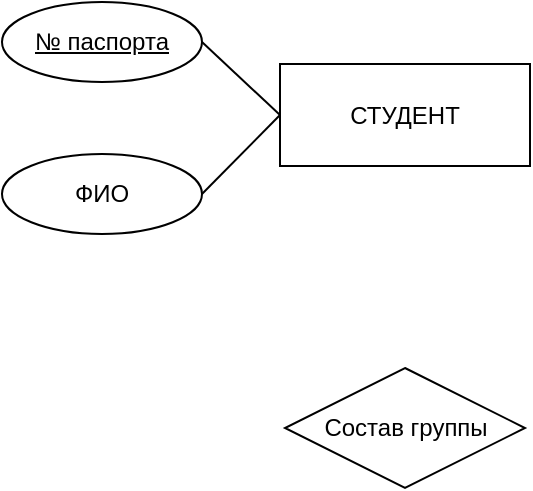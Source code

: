 <mxfile version="24.7.10">
  <diagram name="Страница — 1" id="MLDIPnaiBjjUheRe4c9H">
    <mxGraphModel dx="1450" dy="607" grid="0" gridSize="10" guides="1" tooltips="1" connect="1" arrows="1" fold="1" page="0" pageScale="1" pageWidth="827" pageHeight="1169" math="0" shadow="0">
      <root>
        <mxCell id="0" />
        <mxCell id="1" parent="0" />
        <mxCell id="41Lzo_p5BABHvCTO7Bc1-2" value="№ паспорта" style="ellipse;whiteSpace=wrap;html=1;align=center;fontStyle=4" vertex="1" parent="1">
          <mxGeometry x="-290" y="20" width="100" height="40" as="geometry" />
        </mxCell>
        <mxCell id="41Lzo_p5BABHvCTO7Bc1-4" value="ФИО" style="ellipse;whiteSpace=wrap;html=1;align=center;" vertex="1" parent="1">
          <mxGeometry x="-290" y="96" width="100" height="40" as="geometry" />
        </mxCell>
        <mxCell id="41Lzo_p5BABHvCTO7Bc1-6" value="СТУДЕНТ" style="whiteSpace=wrap;html=1;align=center;" vertex="1" parent="1">
          <mxGeometry x="-151" y="51" width="125" height="51" as="geometry" />
        </mxCell>
        <mxCell id="41Lzo_p5BABHvCTO7Bc1-8" value="" style="endArrow=none;html=1;rounded=0;fontSize=12;startSize=8;endSize=8;curved=1;exitX=1;exitY=0.5;exitDx=0;exitDy=0;entryX=0;entryY=0.5;entryDx=0;entryDy=0;" edge="1" parent="1" source="41Lzo_p5BABHvCTO7Bc1-2" target="41Lzo_p5BABHvCTO7Bc1-6">
          <mxGeometry relative="1" as="geometry">
            <mxPoint x="39" y="206" as="sourcePoint" />
            <mxPoint x="199" y="206" as="targetPoint" />
          </mxGeometry>
        </mxCell>
        <mxCell id="41Lzo_p5BABHvCTO7Bc1-9" value="" style="endArrow=none;html=1;rounded=0;fontSize=12;startSize=8;endSize=8;curved=1;exitX=1;exitY=0.5;exitDx=0;exitDy=0;entryX=0;entryY=0.5;entryDx=0;entryDy=0;" edge="1" parent="1" source="41Lzo_p5BABHvCTO7Bc1-4" target="41Lzo_p5BABHvCTO7Bc1-6">
          <mxGeometry relative="1" as="geometry">
            <mxPoint x="39" y="206" as="sourcePoint" />
            <mxPoint x="199" y="206" as="targetPoint" />
          </mxGeometry>
        </mxCell>
        <mxCell id="41Lzo_p5BABHvCTO7Bc1-10" value="Состав группы" style="shape=rhombus;perimeter=rhombusPerimeter;whiteSpace=wrap;html=1;align=center;" vertex="1" parent="1">
          <mxGeometry x="-148.5" y="203" width="120" height="60" as="geometry" />
        </mxCell>
      </root>
    </mxGraphModel>
  </diagram>
</mxfile>
